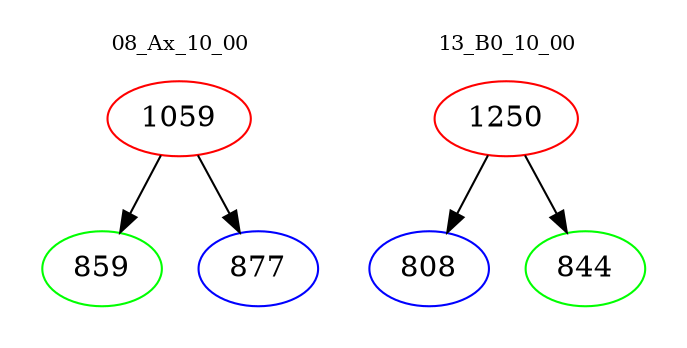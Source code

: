 digraph{
subgraph cluster_0 {
color = white
label = "08_Ax_10_00";
fontsize=10;
T0_1059 [label="1059", color="red"]
T0_1059 -> T0_859 [color="black"]
T0_859 [label="859", color="green"]
T0_1059 -> T0_877 [color="black"]
T0_877 [label="877", color="blue"]
}
subgraph cluster_1 {
color = white
label = "13_B0_10_00";
fontsize=10;
T1_1250 [label="1250", color="red"]
T1_1250 -> T1_808 [color="black"]
T1_808 [label="808", color="blue"]
T1_1250 -> T1_844 [color="black"]
T1_844 [label="844", color="green"]
}
}
